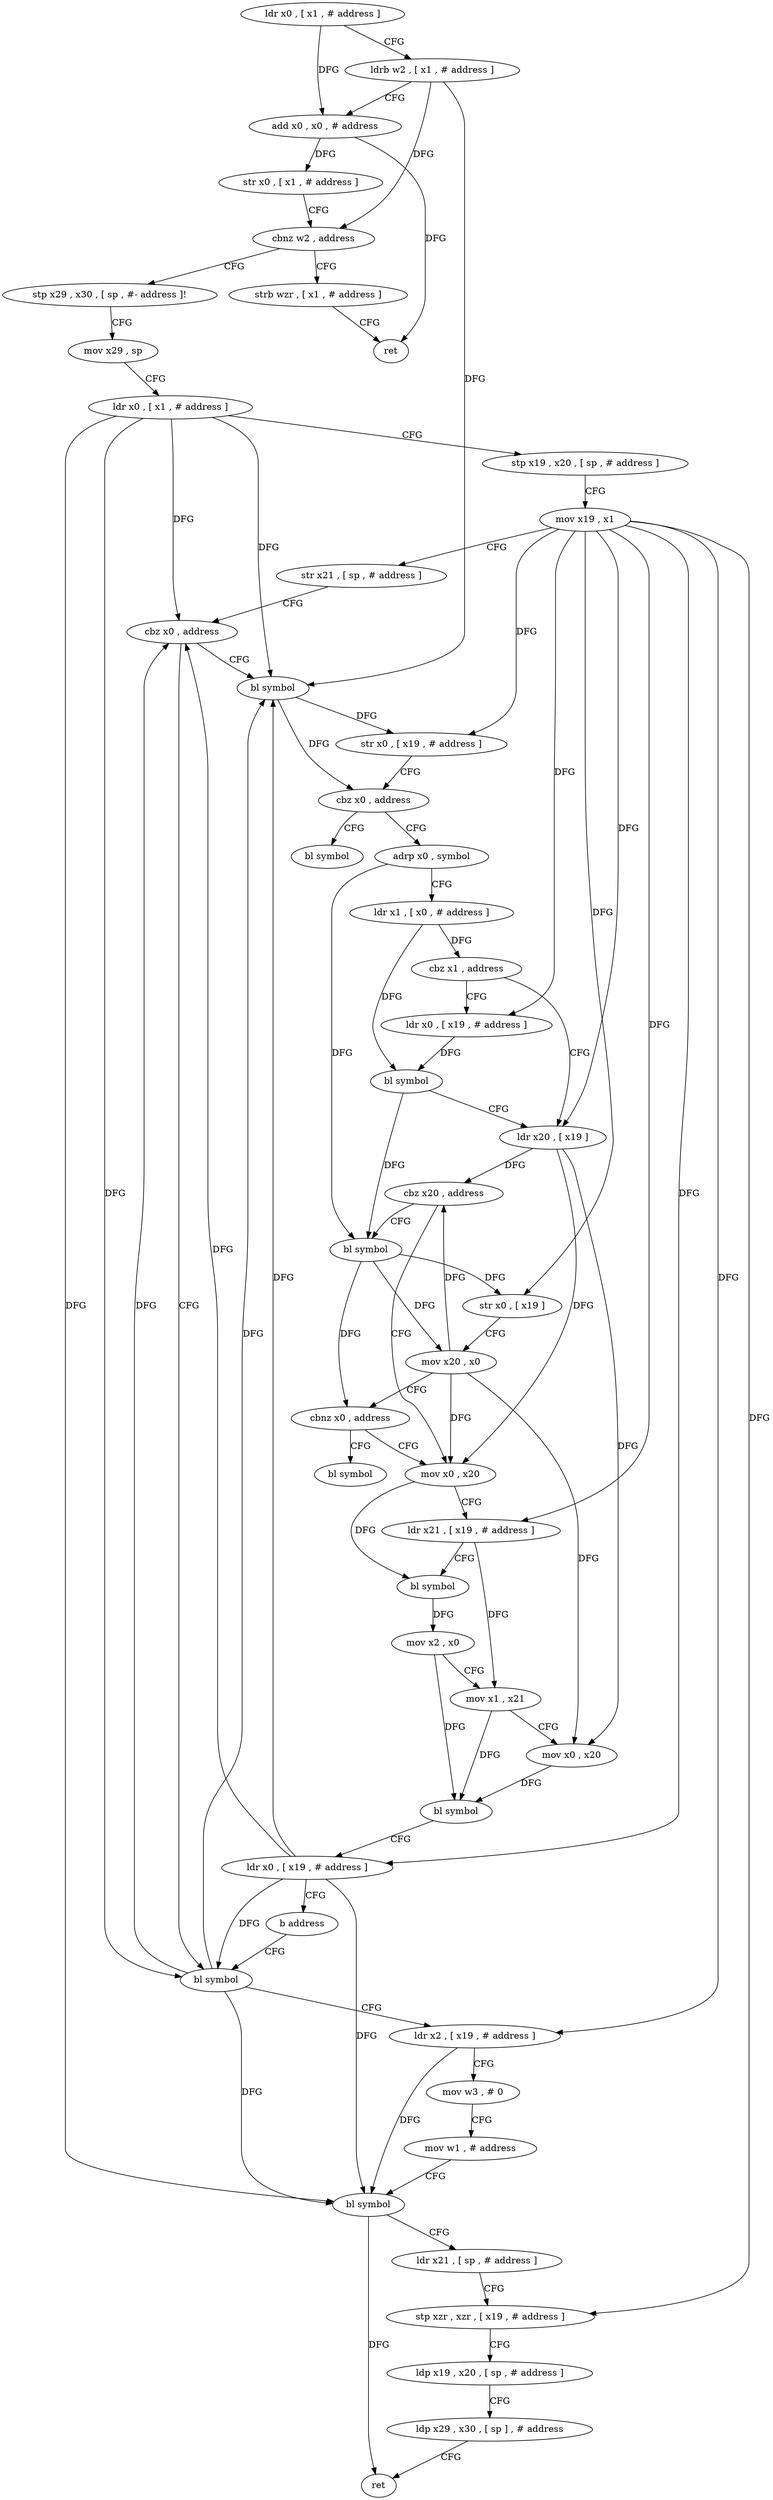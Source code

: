 digraph "func" {
"4217920" [label = "ldr x0 , [ x1 , # address ]" ]
"4217924" [label = "ldrb w2 , [ x1 , # address ]" ]
"4217928" [label = "add x0 , x0 , # address" ]
"4217932" [label = "str x0 , [ x1 , # address ]" ]
"4217936" [label = "cbnz w2 , address" ]
"4218008" [label = "strb wzr , [ x1 , # address ]" ]
"4217940" [label = "stp x29 , x30 , [ sp , #- address ]!" ]
"4218012" [label = "ret" ]
"4217944" [label = "mov x29 , sp" ]
"4217948" [label = "ldr x0 , [ x1 , # address ]" ]
"4217952" [label = "stp x19 , x20 , [ sp , # address ]" ]
"4217956" [label = "mov x19 , x1" ]
"4217960" [label = "str x21 , [ sp , # address ]" ]
"4217964" [label = "cbz x0 , address" ]
"4218016" [label = "bl symbol" ]
"4217968" [label = "bl symbol" ]
"4218020" [label = "str x0 , [ x19 , # address ]" ]
"4218024" [label = "cbz x0 , address" ]
"4218092" [label = "bl symbol" ]
"4218028" [label = "adrp x0 , symbol" ]
"4217972" [label = "ldr x2 , [ x19 , # address ]" ]
"4217976" [label = "mov w3 , # 0" ]
"4217980" [label = "mov w1 , # address" ]
"4217984" [label = "bl symbol" ]
"4217988" [label = "ldr x21 , [ sp , # address ]" ]
"4217992" [label = "stp xzr , xzr , [ x19 , # address ]" ]
"4217996" [label = "ldp x19 , x20 , [ sp , # address ]" ]
"4218000" [label = "ldp x29 , x30 , [ sp ] , # address" ]
"4218004" [label = "ret" ]
"4218032" [label = "ldr x1 , [ x0 , # address ]" ]
"4218036" [label = "cbz x1 , address" ]
"4218048" [label = "ldr x20 , [ x19 ]" ]
"4218040" [label = "ldr x0 , [ x19 , # address ]" ]
"4218052" [label = "cbz x20 , address" ]
"4218100" [label = "bl symbol" ]
"4218056" [label = "mov x0 , x20" ]
"4218044" [label = "bl symbol" ]
"4218104" [label = "str x0 , [ x19 ]" ]
"4218108" [label = "mov x20 , x0" ]
"4218112" [label = "cbnz x0 , address" ]
"4218116" [label = "bl symbol" ]
"4218060" [label = "ldr x21 , [ x19 , # address ]" ]
"4218064" [label = "bl symbol" ]
"4218068" [label = "mov x2 , x0" ]
"4218072" [label = "mov x1 , x21" ]
"4218076" [label = "mov x0 , x20" ]
"4218080" [label = "bl symbol" ]
"4218084" [label = "ldr x0 , [ x19 , # address ]" ]
"4218088" [label = "b address" ]
"4217920" -> "4217924" [ label = "CFG" ]
"4217920" -> "4217928" [ label = "DFG" ]
"4217924" -> "4217928" [ label = "CFG" ]
"4217924" -> "4217936" [ label = "DFG" ]
"4217924" -> "4218016" [ label = "DFG" ]
"4217928" -> "4217932" [ label = "DFG" ]
"4217928" -> "4218012" [ label = "DFG" ]
"4217932" -> "4217936" [ label = "CFG" ]
"4217936" -> "4218008" [ label = "CFG" ]
"4217936" -> "4217940" [ label = "CFG" ]
"4218008" -> "4218012" [ label = "CFG" ]
"4217940" -> "4217944" [ label = "CFG" ]
"4217944" -> "4217948" [ label = "CFG" ]
"4217948" -> "4217952" [ label = "CFG" ]
"4217948" -> "4217964" [ label = "DFG" ]
"4217948" -> "4218016" [ label = "DFG" ]
"4217948" -> "4217968" [ label = "DFG" ]
"4217948" -> "4217984" [ label = "DFG" ]
"4217952" -> "4217956" [ label = "CFG" ]
"4217956" -> "4217960" [ label = "CFG" ]
"4217956" -> "4218020" [ label = "DFG" ]
"4217956" -> "4217972" [ label = "DFG" ]
"4217956" -> "4217992" [ label = "DFG" ]
"4217956" -> "4218048" [ label = "DFG" ]
"4217956" -> "4218040" [ label = "DFG" ]
"4217956" -> "4218104" [ label = "DFG" ]
"4217956" -> "4218060" [ label = "DFG" ]
"4217956" -> "4218084" [ label = "DFG" ]
"4217960" -> "4217964" [ label = "CFG" ]
"4217964" -> "4218016" [ label = "CFG" ]
"4217964" -> "4217968" [ label = "CFG" ]
"4218016" -> "4218020" [ label = "DFG" ]
"4218016" -> "4218024" [ label = "DFG" ]
"4217968" -> "4217972" [ label = "CFG" ]
"4217968" -> "4217964" [ label = "DFG" ]
"4217968" -> "4218016" [ label = "DFG" ]
"4217968" -> "4217984" [ label = "DFG" ]
"4218020" -> "4218024" [ label = "CFG" ]
"4218024" -> "4218092" [ label = "CFG" ]
"4218024" -> "4218028" [ label = "CFG" ]
"4218028" -> "4218032" [ label = "CFG" ]
"4218028" -> "4218100" [ label = "DFG" ]
"4217972" -> "4217976" [ label = "CFG" ]
"4217972" -> "4217984" [ label = "DFG" ]
"4217976" -> "4217980" [ label = "CFG" ]
"4217980" -> "4217984" [ label = "CFG" ]
"4217984" -> "4217988" [ label = "CFG" ]
"4217984" -> "4218004" [ label = "DFG" ]
"4217988" -> "4217992" [ label = "CFG" ]
"4217992" -> "4217996" [ label = "CFG" ]
"4217996" -> "4218000" [ label = "CFG" ]
"4218000" -> "4218004" [ label = "CFG" ]
"4218032" -> "4218036" [ label = "DFG" ]
"4218032" -> "4218044" [ label = "DFG" ]
"4218036" -> "4218048" [ label = "CFG" ]
"4218036" -> "4218040" [ label = "CFG" ]
"4218048" -> "4218052" [ label = "DFG" ]
"4218048" -> "4218056" [ label = "DFG" ]
"4218048" -> "4218076" [ label = "DFG" ]
"4218040" -> "4218044" [ label = "DFG" ]
"4218052" -> "4218100" [ label = "CFG" ]
"4218052" -> "4218056" [ label = "CFG" ]
"4218100" -> "4218104" [ label = "DFG" ]
"4218100" -> "4218108" [ label = "DFG" ]
"4218100" -> "4218112" [ label = "DFG" ]
"4218056" -> "4218060" [ label = "CFG" ]
"4218056" -> "4218064" [ label = "DFG" ]
"4218044" -> "4218048" [ label = "CFG" ]
"4218044" -> "4218100" [ label = "DFG" ]
"4218104" -> "4218108" [ label = "CFG" ]
"4218108" -> "4218112" [ label = "CFG" ]
"4218108" -> "4218052" [ label = "DFG" ]
"4218108" -> "4218056" [ label = "DFG" ]
"4218108" -> "4218076" [ label = "DFG" ]
"4218112" -> "4218056" [ label = "CFG" ]
"4218112" -> "4218116" [ label = "CFG" ]
"4218060" -> "4218064" [ label = "CFG" ]
"4218060" -> "4218072" [ label = "DFG" ]
"4218064" -> "4218068" [ label = "DFG" ]
"4218068" -> "4218072" [ label = "CFG" ]
"4218068" -> "4218080" [ label = "DFG" ]
"4218072" -> "4218076" [ label = "CFG" ]
"4218072" -> "4218080" [ label = "DFG" ]
"4218076" -> "4218080" [ label = "DFG" ]
"4218080" -> "4218084" [ label = "CFG" ]
"4218084" -> "4218088" [ label = "CFG" ]
"4218084" -> "4217964" [ label = "DFG" ]
"4218084" -> "4217968" [ label = "DFG" ]
"4218084" -> "4218016" [ label = "DFG" ]
"4218084" -> "4217984" [ label = "DFG" ]
"4218088" -> "4217968" [ label = "CFG" ]
}
